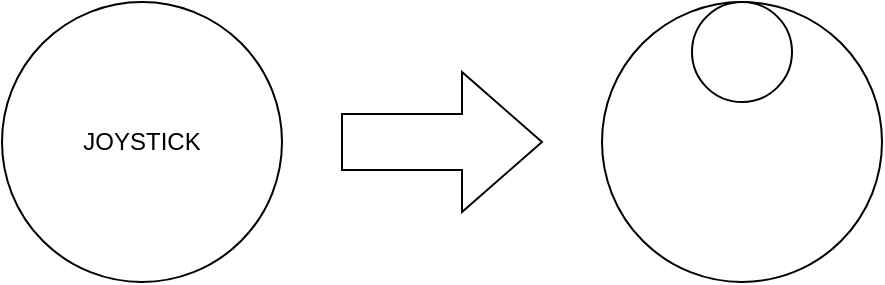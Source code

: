 <mxfile version="13.0.3" type="device"><diagram id="zsVK5F9pqNulifm0C5Dr" name="Page-1"><mxGraphModel dx="2048" dy="1202" grid="1" gridSize="10" guides="1" tooltips="1" connect="1" arrows="1" fold="1" page="1" pageScale="1" pageWidth="850" pageHeight="1100" math="0" shadow="0"><root><mxCell id="0"/><mxCell id="1" parent="0"/><mxCell id="3O9FgKT8lqx7ou-IDNF8-1" value="JOYSTICK" style="ellipse;whiteSpace=wrap;html=1;aspect=fixed;" parent="1" vertex="1"><mxGeometry x="40" y="80" width="140" height="140" as="geometry"/></mxCell><mxCell id="3O9FgKT8lqx7ou-IDNF8-2" value="" style="ellipse;whiteSpace=wrap;html=1;aspect=fixed;" parent="1" vertex="1"><mxGeometry x="340" y="80" width="140" height="140" as="geometry"/></mxCell><mxCell id="3O9FgKT8lqx7ou-IDNF8-3" value="" style="verticalLabelPosition=bottom;verticalAlign=top;html=1;strokeWidth=1;shape=mxgraph.arrows2.arrow;dy=0.6;dx=40;notch=0;" parent="1" vertex="1"><mxGeometry x="210" y="115" width="100" height="70" as="geometry"/></mxCell><mxCell id="3O9FgKT8lqx7ou-IDNF8-4" value="" style="strokeWidth=1;html=1;shape=mxgraph.flowchart.start_2;whiteSpace=wrap;" parent="1" vertex="1"><mxGeometry x="385" y="80" width="50" height="50" as="geometry"/></mxCell></root></mxGraphModel></diagram></mxfile>